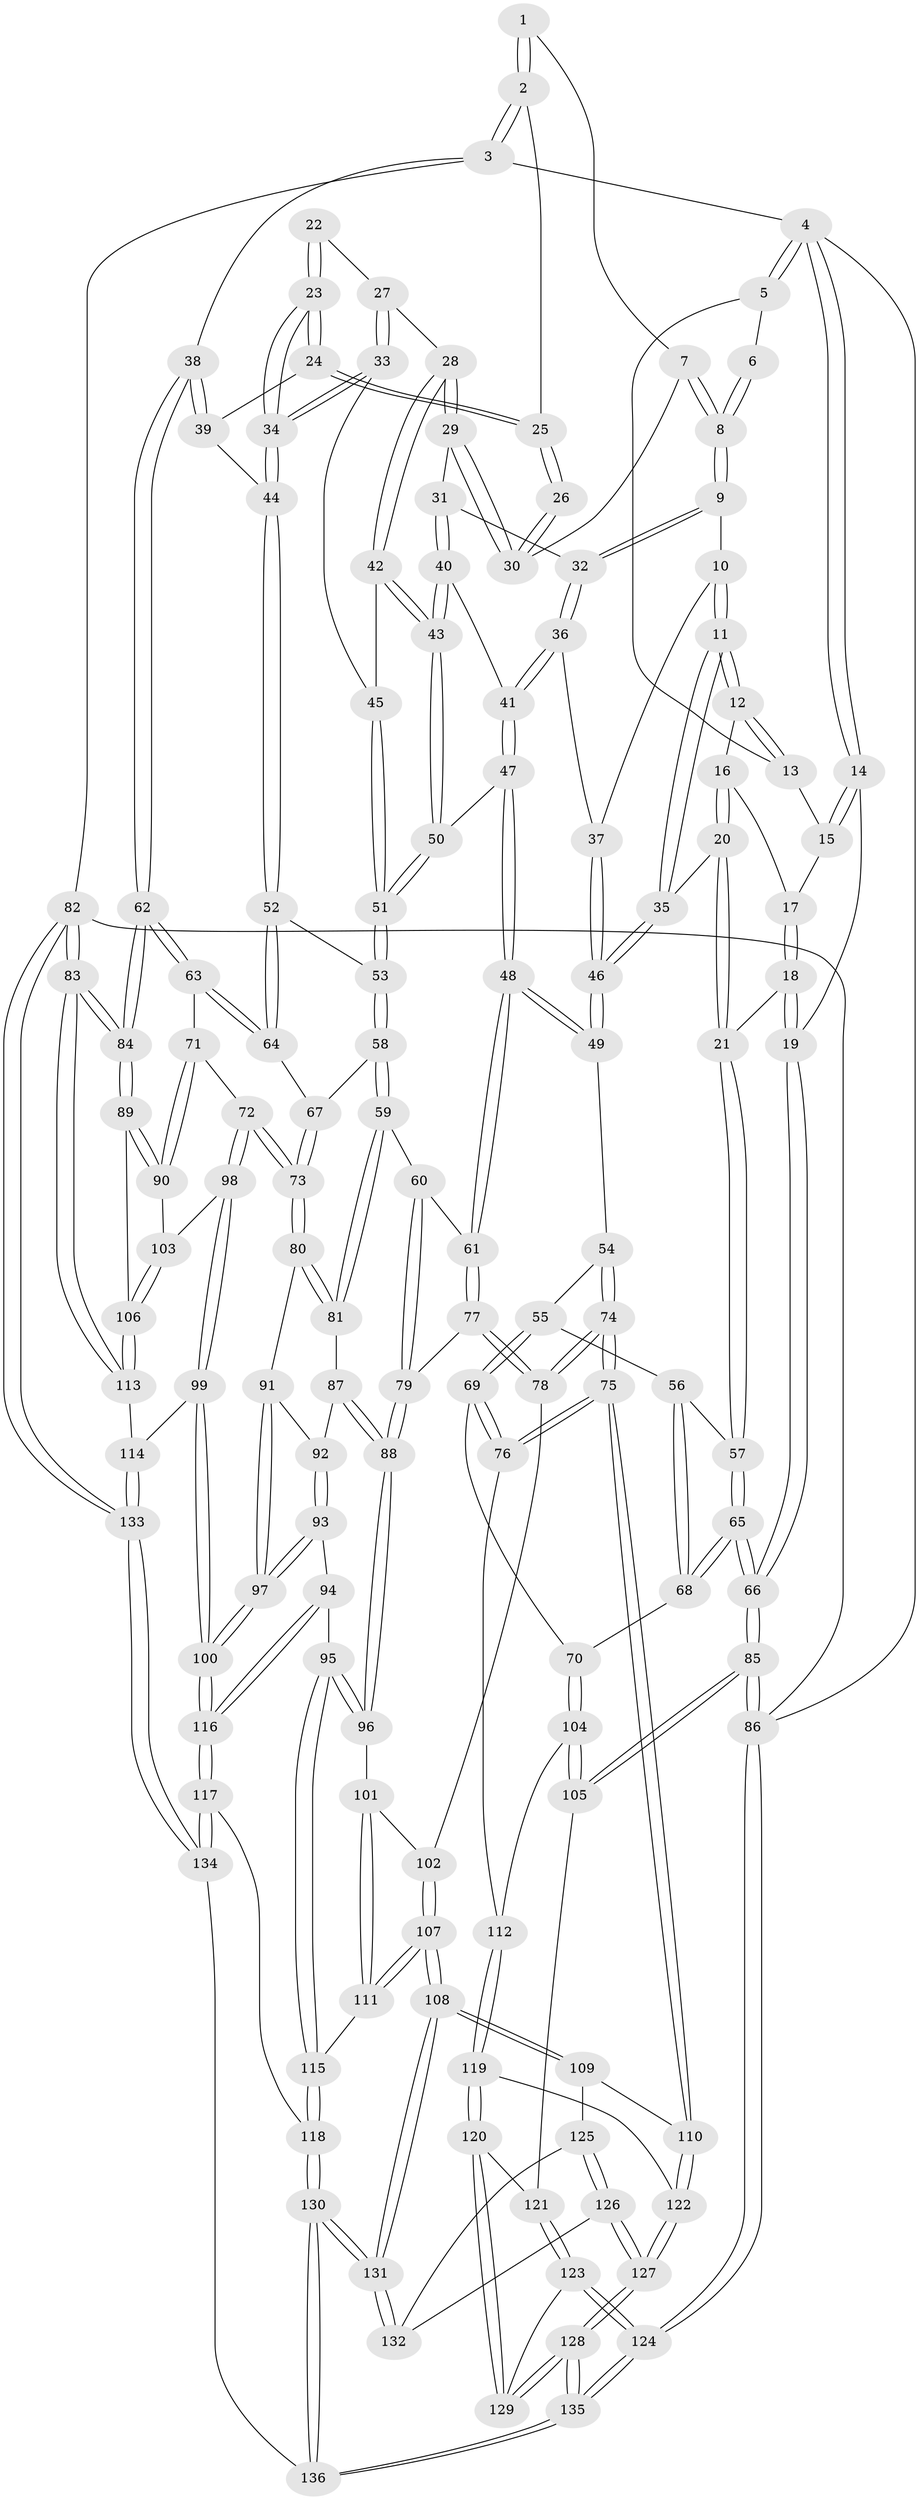 // coarse degree distribution, {5: 0.45263157894736844, 4: 0.2736842105263158, 2: 0.010526315789473684, 7: 0.021052631578947368, 3: 0.042105263157894736, 6: 0.15789473684210525, 8: 0.031578947368421054, 9: 0.010526315789473684}
// Generated by graph-tools (version 1.1) at 2025/07/03/04/25 22:07:07]
// undirected, 136 vertices, 337 edges
graph export_dot {
graph [start="1"]
  node [color=gray90,style=filled];
  1 [pos="+0.771962305354685+0"];
  2 [pos="+1+0"];
  3 [pos="+1+0"];
  4 [pos="+0+0"];
  5 [pos="+0.25713971580483125+0"];
  6 [pos="+0.4005818669007062+0"];
  7 [pos="+0.6385646337197761+0.11655513416641249"];
  8 [pos="+0.5054794359190535+0.12450465820313456"];
  9 [pos="+0.4956995294853511+0.14202965511679444"];
  10 [pos="+0.4497948322438651+0.1692140590724445"];
  11 [pos="+0.3154082471390868+0.20731297574676233"];
  12 [pos="+0.2760743800386454+0.1295510629816458"];
  13 [pos="+0.25214067428636194+0"];
  14 [pos="+0+0.19981283662197266"];
  15 [pos="+0.10145517072634928+0.09509529754425945"];
  16 [pos="+0.1655441257572432+0.15868733785009667"];
  17 [pos="+0.12984149179494225+0.15140504134827093"];
  18 [pos="+0.036247596015608265+0.2951952665215266"];
  19 [pos="+0+0.2754826666959374"];
  20 [pos="+0.16409610581561343+0.2967110123547421"];
  21 [pos="+0.12354469285324576+0.3257972843279891"];
  22 [pos="+0.7299307022359596+0.1635887348850344"];
  23 [pos="+0.8555443930268715+0.21521119018147983"];
  24 [pos="+0.8734478056413577+0.18024981237929658"];
  25 [pos="+0.904193550797251+0.06720997745469051"];
  26 [pos="+0.7237833555858697+0.14811529645105717"];
  27 [pos="+0.735736571466869+0.19096647599691338"];
  28 [pos="+0.6639435421557823+0.2466738547852928"];
  29 [pos="+0.6479555929549888+0.22985354036063677"];
  30 [pos="+0.6417668174227206+0.1204342871064036"];
  31 [pos="+0.621263070310891+0.24089593428757278"];
  32 [pos="+0.5316634299421056+0.22337213128905814"];
  33 [pos="+0.7862751650767172+0.2921245617415218"];
  34 [pos="+0.8254276674865357+0.2919472811538623"];
  35 [pos="+0.30915734342245893+0.2308305026375327"];
  36 [pos="+0.5337993277374101+0.2855880394773765"];
  37 [pos="+0.4596517197599124+0.28224279263409835"];
  38 [pos="+1+0.29656494443667786"];
  39 [pos="+0.9701180946193211+0.25840021405617397"];
  40 [pos="+0.5864006273740234+0.29293924667849786"];
  41 [pos="+0.5349740245781561+0.2880282397320062"];
  42 [pos="+0.6664773908140067+0.2504504009621471"];
  43 [pos="+0.6340497556254348+0.33949915350754284"];
  44 [pos="+0.8449511182976003+0.3140327354420939"];
  45 [pos="+0.7802214025863381+0.2942486404520138"];
  46 [pos="+0.3750438443826675+0.37795394304835683"];
  47 [pos="+0.5198103398851489+0.3553302059843497"];
  48 [pos="+0.44455270928219714+0.4513728857255275"];
  49 [pos="+0.3851468975263662+0.4362588321669789"];
  50 [pos="+0.6374302743253336+0.35426398428515005"];
  51 [pos="+0.6744127436295497+0.4036511649057566"];
  52 [pos="+0.908820297881991+0.42115930328323353"];
  53 [pos="+0.6744032860503799+0.403805458009996"];
  54 [pos="+0.38452188066767456+0.4366463601996043"];
  55 [pos="+0.19558708514144207+0.45675742734815056"];
  56 [pos="+0.19318417730133605+0.4557019745342746"];
  57 [pos="+0.1800445571443961+0.44102346262026676"];
  58 [pos="+0.6540763636375642+0.48879206854337265"];
  59 [pos="+0.6447414474349419+0.4963587549468777"];
  60 [pos="+0.5696150215776911+0.49148089185378296"];
  61 [pos="+0.4659735159491524+0.4683858627501602"];
  62 [pos="+1+0.39248474528997324"];
  63 [pos="+0.9277425127563173+0.4391001242943105"];
  64 [pos="+0.9198661616729813+0.43529460004706244"];
  65 [pos="+0+0.5261884833931046"];
  66 [pos="+0+0.519943950320876"];
  67 [pos="+0.7550082990587065+0.5069985559300886"];
  68 [pos="+0.07371023226327482+0.5800395885734461"];
  69 [pos="+0.22830293273465038+0.6592418933603629"];
  70 [pos="+0.119743231826892+0.6462362853755674"];
  71 [pos="+0.9055744243440165+0.5793965006686382"];
  72 [pos="+0.8154971844736761+0.6300495967512609"];
  73 [pos="+0.8119837426246446+0.6292438897839543"];
  74 [pos="+0.31124161809626016+0.6650244313426692"];
  75 [pos="+0.26738731588810905+0.6880746997696326"];
  76 [pos="+0.24915207854103522+0.6762601022506355"];
  77 [pos="+0.46852344701316245+0.6143575689816917"];
  78 [pos="+0.40081798645013067+0.6786308430914497"];
  79 [pos="+0.5343545477302343+0.6508060466768639"];
  80 [pos="+0.7954918549768343+0.6353633635868081"];
  81 [pos="+0.6478760119435006+0.5346445608490072"];
  82 [pos="+1+1"];
  83 [pos="+1+0.9482648373953712"];
  84 [pos="+1+0.668804535825175"];
  85 [pos="+0+0.7233416060007747"];
  86 [pos="+0+1"];
  87 [pos="+0.646634115635177+0.6057588205803038"];
  88 [pos="+0.5644716466068886+0.6822034920284024"];
  89 [pos="+1+0.6685489182283436"];
  90 [pos="+0.9771265255333489+0.6619864651802325"];
  91 [pos="+0.7917647411081766+0.6374224414788059"];
  92 [pos="+0.6636925451121822+0.6227904375307027"];
  93 [pos="+0.707035361062835+0.725039531349996"];
  94 [pos="+0.5905493749206615+0.7244659490849094"];
  95 [pos="+0.5723023512799956+0.7210280095289394"];
  96 [pos="+0.5629089365157318+0.7018657211179556"];
  97 [pos="+0.7155269536546798+0.7316008820419285"];
  98 [pos="+0.8498666551152966+0.7142711756522646"];
  99 [pos="+0.8254415423032437+0.8371186119422847"];
  100 [pos="+0.7598139100710315+0.8512630560686539"];
  101 [pos="+0.507107353866587+0.7150134697606715"];
  102 [pos="+0.42335491129962144+0.7064901424163287"];
  103 [pos="+0.9622950086329385+0.6782497746642462"];
  104 [pos="+0.058389740098150136+0.7238399958251293"];
  105 [pos="+0+0.7517290040138769"];
  106 [pos="+0.9280369789065275+0.8104293450698669"];
  107 [pos="+0.43821810208206463+0.8259377847264654"];
  108 [pos="+0.4121807604233998+0.8495661565533241"];
  109 [pos="+0.29682494729405073+0.8056376230559413"];
  110 [pos="+0.2632180485299129+0.7827142445137724"];
  111 [pos="+0.4585364443256474+0.8226641292066375"];
  112 [pos="+0.10114701874713296+0.7587740445780531"];
  113 [pos="+0.9114450109865191+0.8557548798736974"];
  114 [pos="+0.900208365418455+0.8576221449273754"];
  115 [pos="+0.5581000691505984+0.8256825890636594"];
  116 [pos="+0.7423797768567204+0.8676952007565972"];
  117 [pos="+0.699477180770671+0.9151700046375404"];
  118 [pos="+0.5603467381168221+0.8282874665016151"];
  119 [pos="+0.14480570283864158+0.8241187283414357"];
  120 [pos="+0.13718590508206494+0.8343982504753242"];
  121 [pos="+0.035210183145481334+0.8332256054845294"];
  122 [pos="+0.2582053835460568+0.7872282505774468"];
  123 [pos="+0.03969412866026356+0.873393749725199"];
  124 [pos="+0+1"];
  125 [pos="+0.30660329689344595+0.8946454351034464"];
  126 [pos="+0.23827241928911883+0.9462774811188466"];
  127 [pos="+0.22713137242695597+0.9476843177219264"];
  128 [pos="+0.1438992701919537+1"];
  129 [pos="+0.12641944688159698+0.9267560570427169"];
  130 [pos="+0.44475819309608705+1"];
  131 [pos="+0.4189010930890021+0.9839218251389947"];
  132 [pos="+0.3305385389208625+0.9454523718638793"];
  133 [pos="+0.8886924142618392+1"];
  134 [pos="+0.6425235457690958+1"];
  135 [pos="+0.040520478795383695+1"];
  136 [pos="+0.4846805784476882+1"];
  1 -- 2;
  1 -- 2;
  1 -- 7;
  2 -- 3;
  2 -- 3;
  2 -- 25;
  3 -- 4;
  3 -- 38;
  3 -- 82;
  4 -- 5;
  4 -- 5;
  4 -- 14;
  4 -- 14;
  4 -- 86;
  5 -- 6;
  5 -- 13;
  6 -- 8;
  6 -- 8;
  7 -- 8;
  7 -- 8;
  7 -- 30;
  8 -- 9;
  8 -- 9;
  9 -- 10;
  9 -- 32;
  9 -- 32;
  10 -- 11;
  10 -- 11;
  10 -- 37;
  11 -- 12;
  11 -- 12;
  11 -- 35;
  11 -- 35;
  12 -- 13;
  12 -- 13;
  12 -- 16;
  13 -- 15;
  14 -- 15;
  14 -- 15;
  14 -- 19;
  15 -- 17;
  16 -- 17;
  16 -- 20;
  16 -- 20;
  17 -- 18;
  17 -- 18;
  18 -- 19;
  18 -- 19;
  18 -- 21;
  19 -- 66;
  19 -- 66;
  20 -- 21;
  20 -- 21;
  20 -- 35;
  21 -- 57;
  21 -- 57;
  22 -- 23;
  22 -- 23;
  22 -- 27;
  23 -- 24;
  23 -- 24;
  23 -- 34;
  23 -- 34;
  24 -- 25;
  24 -- 25;
  24 -- 39;
  25 -- 26;
  25 -- 26;
  26 -- 30;
  26 -- 30;
  27 -- 28;
  27 -- 33;
  27 -- 33;
  28 -- 29;
  28 -- 29;
  28 -- 42;
  28 -- 42;
  29 -- 30;
  29 -- 30;
  29 -- 31;
  31 -- 32;
  31 -- 40;
  31 -- 40;
  32 -- 36;
  32 -- 36;
  33 -- 34;
  33 -- 34;
  33 -- 45;
  34 -- 44;
  34 -- 44;
  35 -- 46;
  35 -- 46;
  36 -- 37;
  36 -- 41;
  36 -- 41;
  37 -- 46;
  37 -- 46;
  38 -- 39;
  38 -- 39;
  38 -- 62;
  38 -- 62;
  39 -- 44;
  40 -- 41;
  40 -- 43;
  40 -- 43;
  41 -- 47;
  41 -- 47;
  42 -- 43;
  42 -- 43;
  42 -- 45;
  43 -- 50;
  43 -- 50;
  44 -- 52;
  44 -- 52;
  45 -- 51;
  45 -- 51;
  46 -- 49;
  46 -- 49;
  47 -- 48;
  47 -- 48;
  47 -- 50;
  48 -- 49;
  48 -- 49;
  48 -- 61;
  48 -- 61;
  49 -- 54;
  50 -- 51;
  50 -- 51;
  51 -- 53;
  51 -- 53;
  52 -- 53;
  52 -- 64;
  52 -- 64;
  53 -- 58;
  53 -- 58;
  54 -- 55;
  54 -- 74;
  54 -- 74;
  55 -- 56;
  55 -- 69;
  55 -- 69;
  56 -- 57;
  56 -- 68;
  56 -- 68;
  57 -- 65;
  57 -- 65;
  58 -- 59;
  58 -- 59;
  58 -- 67;
  59 -- 60;
  59 -- 81;
  59 -- 81;
  60 -- 61;
  60 -- 79;
  60 -- 79;
  61 -- 77;
  61 -- 77;
  62 -- 63;
  62 -- 63;
  62 -- 84;
  62 -- 84;
  63 -- 64;
  63 -- 64;
  63 -- 71;
  64 -- 67;
  65 -- 66;
  65 -- 66;
  65 -- 68;
  65 -- 68;
  66 -- 85;
  66 -- 85;
  67 -- 73;
  67 -- 73;
  68 -- 70;
  69 -- 70;
  69 -- 76;
  69 -- 76;
  70 -- 104;
  70 -- 104;
  71 -- 72;
  71 -- 90;
  71 -- 90;
  72 -- 73;
  72 -- 73;
  72 -- 98;
  72 -- 98;
  73 -- 80;
  73 -- 80;
  74 -- 75;
  74 -- 75;
  74 -- 78;
  74 -- 78;
  75 -- 76;
  75 -- 76;
  75 -- 110;
  75 -- 110;
  76 -- 112;
  77 -- 78;
  77 -- 78;
  77 -- 79;
  78 -- 102;
  79 -- 88;
  79 -- 88;
  80 -- 81;
  80 -- 81;
  80 -- 91;
  81 -- 87;
  82 -- 83;
  82 -- 83;
  82 -- 133;
  82 -- 133;
  82 -- 86;
  83 -- 84;
  83 -- 84;
  83 -- 113;
  83 -- 113;
  84 -- 89;
  84 -- 89;
  85 -- 86;
  85 -- 86;
  85 -- 105;
  85 -- 105;
  86 -- 124;
  86 -- 124;
  87 -- 88;
  87 -- 88;
  87 -- 92;
  88 -- 96;
  88 -- 96;
  89 -- 90;
  89 -- 90;
  89 -- 106;
  90 -- 103;
  91 -- 92;
  91 -- 97;
  91 -- 97;
  92 -- 93;
  92 -- 93;
  93 -- 94;
  93 -- 97;
  93 -- 97;
  94 -- 95;
  94 -- 116;
  94 -- 116;
  95 -- 96;
  95 -- 96;
  95 -- 115;
  95 -- 115;
  96 -- 101;
  97 -- 100;
  97 -- 100;
  98 -- 99;
  98 -- 99;
  98 -- 103;
  99 -- 100;
  99 -- 100;
  99 -- 114;
  100 -- 116;
  100 -- 116;
  101 -- 102;
  101 -- 111;
  101 -- 111;
  102 -- 107;
  102 -- 107;
  103 -- 106;
  103 -- 106;
  104 -- 105;
  104 -- 105;
  104 -- 112;
  105 -- 121;
  106 -- 113;
  106 -- 113;
  107 -- 108;
  107 -- 108;
  107 -- 111;
  107 -- 111;
  108 -- 109;
  108 -- 109;
  108 -- 131;
  108 -- 131;
  109 -- 110;
  109 -- 125;
  110 -- 122;
  110 -- 122;
  111 -- 115;
  112 -- 119;
  112 -- 119;
  113 -- 114;
  114 -- 133;
  114 -- 133;
  115 -- 118;
  115 -- 118;
  116 -- 117;
  116 -- 117;
  117 -- 118;
  117 -- 134;
  117 -- 134;
  118 -- 130;
  118 -- 130;
  119 -- 120;
  119 -- 120;
  119 -- 122;
  120 -- 121;
  120 -- 129;
  120 -- 129;
  121 -- 123;
  121 -- 123;
  122 -- 127;
  122 -- 127;
  123 -- 124;
  123 -- 124;
  123 -- 129;
  124 -- 135;
  124 -- 135;
  125 -- 126;
  125 -- 126;
  125 -- 132;
  126 -- 127;
  126 -- 127;
  126 -- 132;
  127 -- 128;
  127 -- 128;
  128 -- 129;
  128 -- 129;
  128 -- 135;
  128 -- 135;
  130 -- 131;
  130 -- 131;
  130 -- 136;
  130 -- 136;
  131 -- 132;
  131 -- 132;
  133 -- 134;
  133 -- 134;
  134 -- 136;
  135 -- 136;
  135 -- 136;
}
